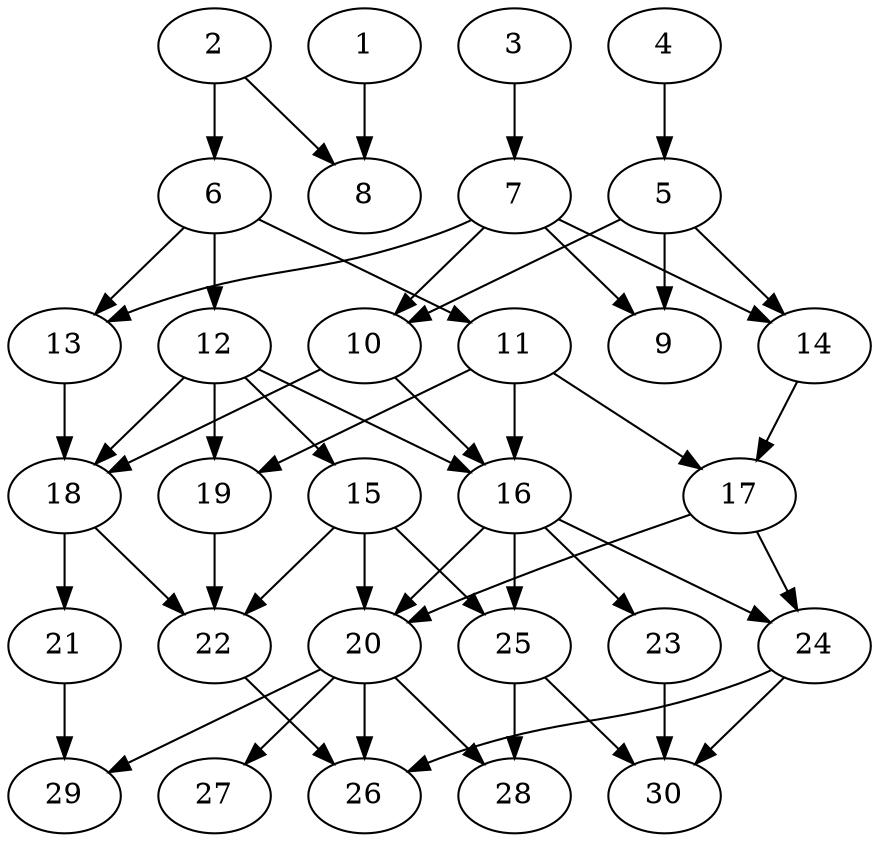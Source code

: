 // DAG automatically generated by daggen at Thu Oct  3 14:04:18 2019
// ./daggen --dot -n 30 --ccr 0.4 --fat 0.5 --regular 0.5 --density 0.5 --mindata 5242880 --maxdata 52428800 
digraph G {
  1 [size="59934720", alpha="0.20", expect_size="23973888"] 
  1 -> 8 [size ="23973888"]
  2 [size="108451840", alpha="0.16", expect_size="43380736"] 
  2 -> 6 [size ="43380736"]
  2 -> 8 [size ="43380736"]
  3 [size="97671680", alpha="0.07", expect_size="39068672"] 
  3 -> 7 [size ="39068672"]
  4 [size="105735680", alpha="0.06", expect_size="42294272"] 
  4 -> 5 [size ="42294272"]
  5 [size="29291520", alpha="0.09", expect_size="11716608"] 
  5 -> 9 [size ="11716608"]
  5 -> 10 [size ="11716608"]
  5 -> 14 [size ="11716608"]
  6 [size="59174400", alpha="0.09", expect_size="23669760"] 
  6 -> 11 [size ="23669760"]
  6 -> 12 [size ="23669760"]
  6 -> 13 [size ="23669760"]
  7 [size="112883200", alpha="0.17", expect_size="45153280"] 
  7 -> 9 [size ="45153280"]
  7 -> 10 [size ="45153280"]
  7 -> 13 [size ="45153280"]
  7 -> 14 [size ="45153280"]
  8 [size="32079360", alpha="0.12", expect_size="12831744"] 
  9 [size="69990400", alpha="0.19", expect_size="27996160"] 
  10 [size="40995840", alpha="0.16", expect_size="16398336"] 
  10 -> 16 [size ="16398336"]
  10 -> 18 [size ="16398336"]
  11 [size="125649920", alpha="0.03", expect_size="50259968"] 
  11 -> 16 [size ="50259968"]
  11 -> 17 [size ="50259968"]
  11 -> 19 [size ="50259968"]
  12 [size="125271040", alpha="0.16", expect_size="50108416"] 
  12 -> 15 [size ="50108416"]
  12 -> 16 [size ="50108416"]
  12 -> 18 [size ="50108416"]
  12 -> 19 [size ="50108416"]
  13 [size="100695040", alpha="0.05", expect_size="40278016"] 
  13 -> 18 [size ="40278016"]
  14 [size="22960640", alpha="0.15", expect_size="9184256"] 
  14 -> 17 [size ="9184256"]
  15 [size="58895360", alpha="0.14", expect_size="23558144"] 
  15 -> 20 [size ="23558144"]
  15 -> 22 [size ="23558144"]
  15 -> 25 [size ="23558144"]
  16 [size="109767680", alpha="0.19", expect_size="43907072"] 
  16 -> 20 [size ="43907072"]
  16 -> 23 [size ="43907072"]
  16 -> 24 [size ="43907072"]
  16 -> 25 [size ="43907072"]
  17 [size="47774720", alpha="0.17", expect_size="19109888"] 
  17 -> 20 [size ="19109888"]
  17 -> 24 [size ="19109888"]
  18 [size="29491200", alpha="0.16", expect_size="11796480"] 
  18 -> 21 [size ="11796480"]
  18 -> 22 [size ="11796480"]
  19 [size="99066880", alpha="0.01", expect_size="39626752"] 
  19 -> 22 [size ="39626752"]
  20 [size="95920640", alpha="0.18", expect_size="38368256"] 
  20 -> 26 [size ="38368256"]
  20 -> 27 [size ="38368256"]
  20 -> 28 [size ="38368256"]
  20 -> 29 [size ="38368256"]
  21 [size="73029120", alpha="0.04", expect_size="29211648"] 
  21 -> 29 [size ="29211648"]
  22 [size="92336640", alpha="0.05", expect_size="36934656"] 
  22 -> 26 [size ="36934656"]
  23 [size="70799360", alpha="0.01", expect_size="28319744"] 
  23 -> 30 [size ="28319744"]
  24 [size="102231040", alpha="0.13", expect_size="40892416"] 
  24 -> 26 [size ="40892416"]
  24 -> 30 [size ="40892416"]
  25 [size="72153600", alpha="0.07", expect_size="28861440"] 
  25 -> 28 [size ="28861440"]
  25 -> 30 [size ="28861440"]
  26 [size="37168640", alpha="0.09", expect_size="14867456"] 
  27 [size="29903360", alpha="0.08", expect_size="11961344"] 
  28 [size="129303040", alpha="0.10", expect_size="51721216"] 
  29 [size="103342080", alpha="0.02", expect_size="41336832"] 
  30 [size="108403200", alpha="0.19", expect_size="43361280"] 
}
